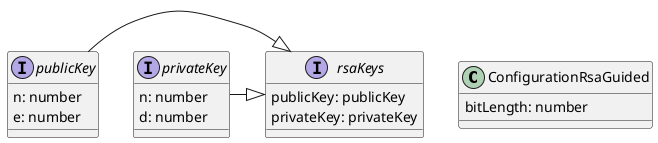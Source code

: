 @startuml "class diagram rsa"

class ConfigurationRsaGuided{
    bitLength: number
}



interface rsaKeys {
publicKey: publicKey
privateKey: privateKey
}

interface publicKey{
n: number
e: number
}

interface privateKey{
n: number
d: number
}

publicKey -|> rsaKeys
privateKey -|> rsaKeys
@enduml
